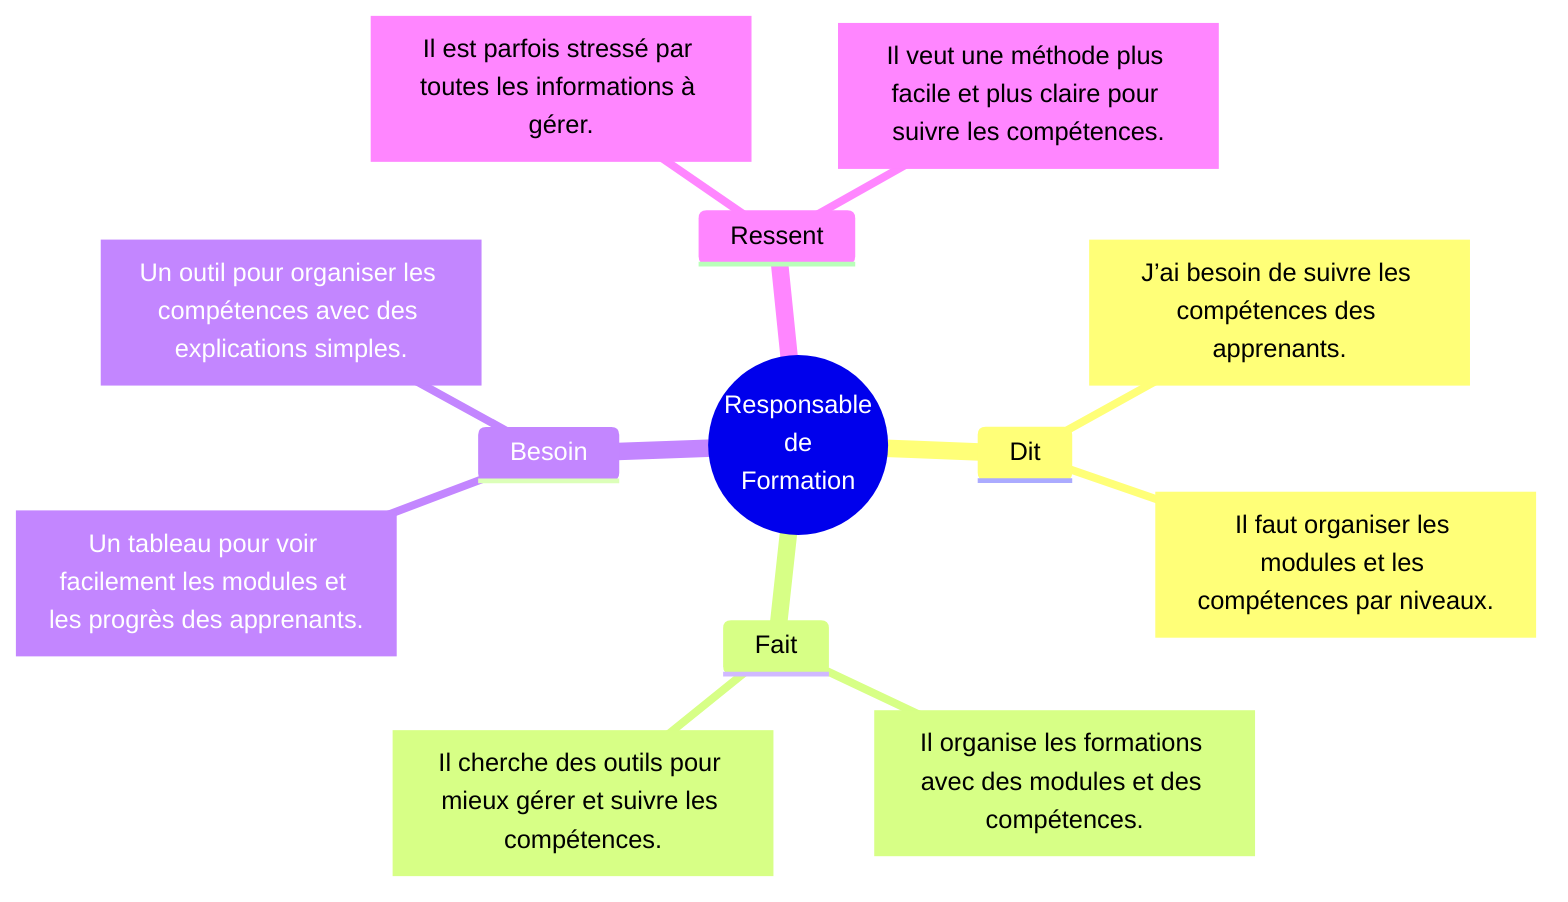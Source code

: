 mindmap
  root((Responsable 
  de 
  Formation))
    Dit
      Dit["J’ai besoin de suivre les compétences des apprenants."]
      Dit["Il faut organiser les modules et les compétences par niveaux."]
      
    Fait
      Fait["Il organise les formations avec des modules et des compétences."]
      Fait["Il cherche des outils pour mieux gérer et suivre les compétences."]

    Besoin
      Besoin["Un tableau pour voir facilement les modules et les progrès des apprenants."]
      Besoin["Un outil pour organiser les compétences avec des explications simples."]
    
    Ressent
      Besoin["Il est parfois stressé par toutes les informations à gérer."]
      Besoin["Il veut une méthode plus facile et plus claire pour suivre les compétences."]